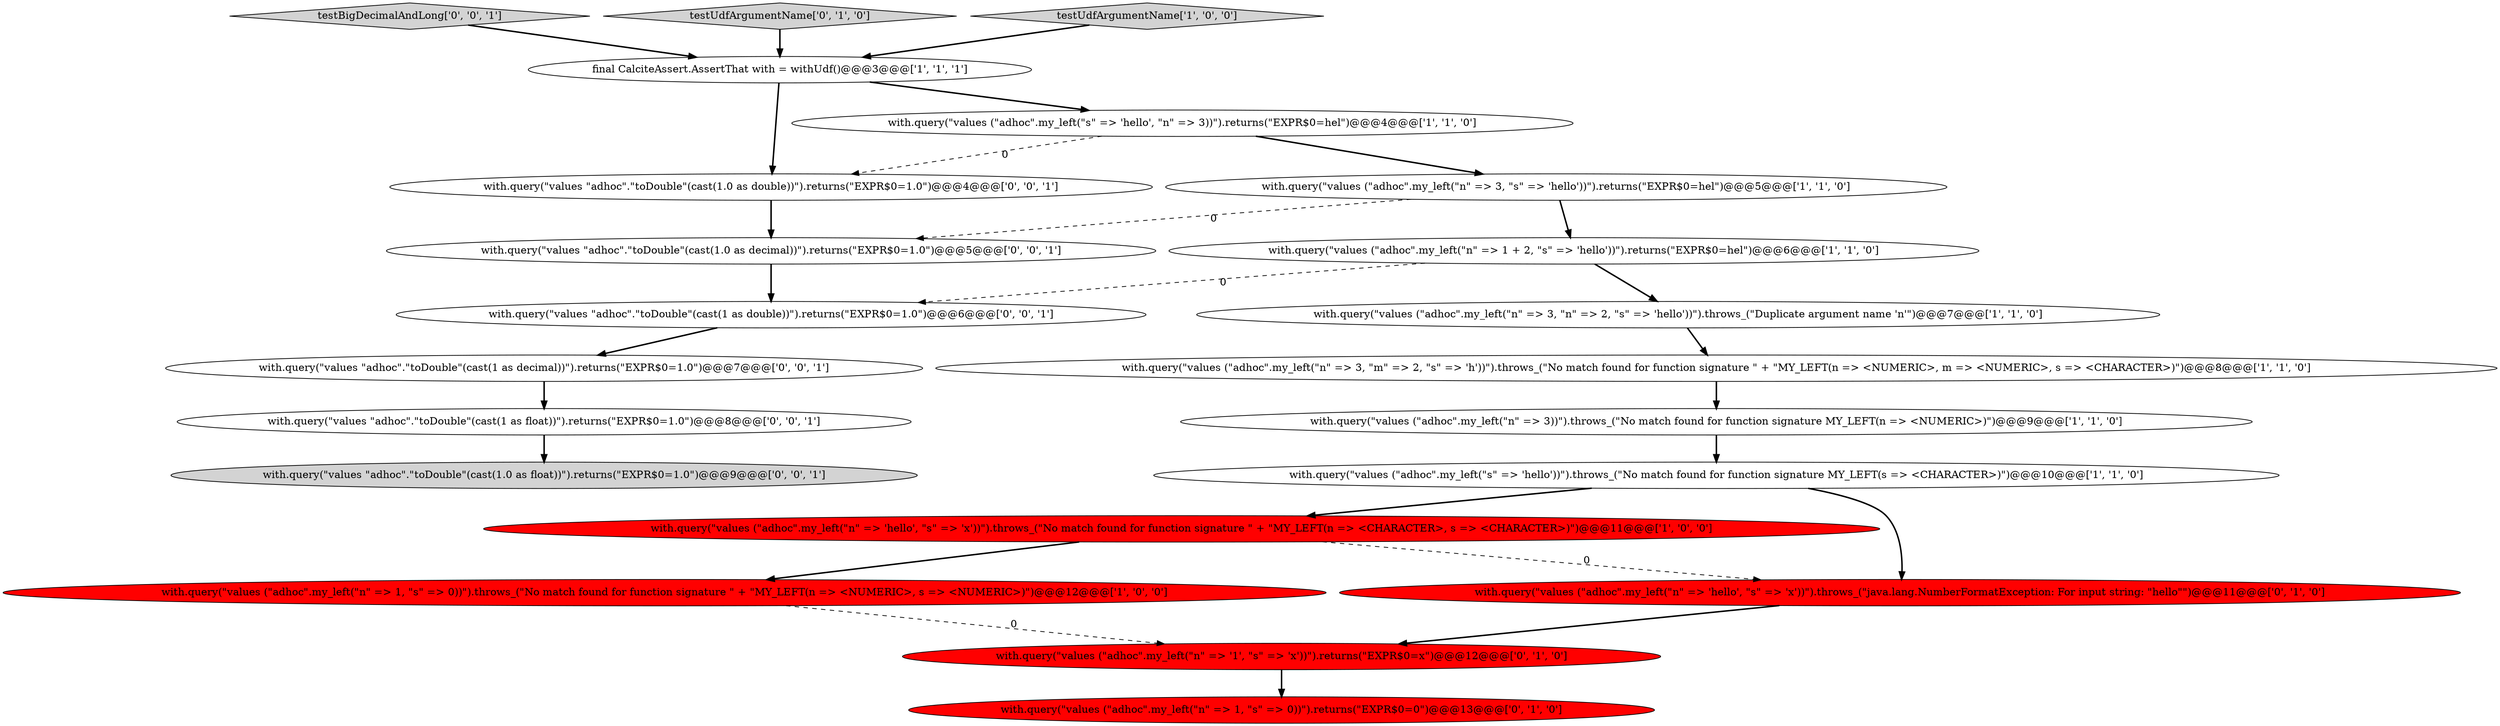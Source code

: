 digraph {
20 [style = filled, label = "with.query(\"values \"adhoc\".\"toDouble\"(cast(1 as double))\").returns(\"EXPR$0=1.0\")@@@6@@@['0', '0', '1']", fillcolor = white, shape = ellipse image = "AAA0AAABBB3BBB"];
18 [style = filled, label = "with.query(\"values \"adhoc\".\"toDouble\"(cast(1.0 as double))\").returns(\"EXPR$0=1.0\")@@@4@@@['0', '0', '1']", fillcolor = white, shape = ellipse image = "AAA0AAABBB3BBB"];
3 [style = filled, label = "with.query(\"values (\"adhoc\".my_left(\"n\" => 3, \"n\" => 2, \"s\" => 'hello'))\").throws_(\"Duplicate argument name 'n'\")@@@7@@@['1', '1', '0']", fillcolor = white, shape = ellipse image = "AAA0AAABBB1BBB"];
17 [style = filled, label = "testBigDecimalAndLong['0', '0', '1']", fillcolor = lightgray, shape = diamond image = "AAA0AAABBB3BBB"];
21 [style = filled, label = "with.query(\"values \"adhoc\".\"toDouble\"(cast(1 as float))\").returns(\"EXPR$0=1.0\")@@@8@@@['0', '0', '1']", fillcolor = white, shape = ellipse image = "AAA0AAABBB3BBB"];
9 [style = filled, label = "final CalciteAssert.AssertThat with = withUdf()@@@3@@@['1', '1', '1']", fillcolor = white, shape = ellipse image = "AAA0AAABBB1BBB"];
12 [style = filled, label = "with.query(\"values (\"adhoc\".my_left(\"n\" => 1, \"s\" => 0))\").returns(\"EXPR$0=0\")@@@13@@@['0', '1', '0']", fillcolor = red, shape = ellipse image = "AAA1AAABBB2BBB"];
10 [style = filled, label = "with.query(\"values (\"adhoc\".my_left(\"s\" => 'hello'))\").throws_(\"No match found for function signature MY_LEFT(s => <CHARACTER>)\")@@@10@@@['1', '1', '0']", fillcolor = white, shape = ellipse image = "AAA0AAABBB1BBB"];
5 [style = filled, label = "with.query(\"values (\"adhoc\".my_left(\"n\" => 3, \"m\" => 2, \"s\" => 'h'))\").throws_(\"No match found for function signature \" + \"MY_LEFT(n => <NUMERIC>, m => <NUMERIC>, s => <CHARACTER>)\")@@@8@@@['1', '1', '0']", fillcolor = white, shape = ellipse image = "AAA0AAABBB1BBB"];
2 [style = filled, label = "with.query(\"values (\"adhoc\".my_left(\"s\" => 'hello', \"n\" => 3))\").returns(\"EXPR$0=hel\")@@@4@@@['1', '1', '0']", fillcolor = white, shape = ellipse image = "AAA0AAABBB1BBB"];
6 [style = filled, label = "with.query(\"values (\"adhoc\".my_left(\"n\" => 1, \"s\" => 0))\").throws_(\"No match found for function signature \" + \"MY_LEFT(n => <NUMERIC>, s => <NUMERIC>)\")@@@12@@@['1', '0', '0']", fillcolor = red, shape = ellipse image = "AAA1AAABBB1BBB"];
11 [style = filled, label = "testUdfArgumentName['0', '1', '0']", fillcolor = lightgray, shape = diamond image = "AAA0AAABBB2BBB"];
19 [style = filled, label = "with.query(\"values \"adhoc\".\"toDouble\"(cast(1 as decimal))\").returns(\"EXPR$0=1.0\")@@@7@@@['0', '0', '1']", fillcolor = white, shape = ellipse image = "AAA0AAABBB3BBB"];
16 [style = filled, label = "with.query(\"values \"adhoc\".\"toDouble\"(cast(1.0 as decimal))\").returns(\"EXPR$0=1.0\")@@@5@@@['0', '0', '1']", fillcolor = white, shape = ellipse image = "AAA0AAABBB3BBB"];
4 [style = filled, label = "with.query(\"values (\"adhoc\".my_left(\"n\" => 'hello', \"s\" => 'x'))\").throws_(\"No match found for function signature \" + \"MY_LEFT(n => <CHARACTER>, s => <CHARACTER>)\")@@@11@@@['1', '0', '0']", fillcolor = red, shape = ellipse image = "AAA1AAABBB1BBB"];
1 [style = filled, label = "with.query(\"values (\"adhoc\".my_left(\"n\" => 3))\").throws_(\"No match found for function signature MY_LEFT(n => <NUMERIC>)\")@@@9@@@['1', '1', '0']", fillcolor = white, shape = ellipse image = "AAA0AAABBB1BBB"];
0 [style = filled, label = "with.query(\"values (\"adhoc\".my_left(\"n\" => 1 + 2, \"s\" => 'hello'))\").returns(\"EXPR$0=hel\")@@@6@@@['1', '1', '0']", fillcolor = white, shape = ellipse image = "AAA0AAABBB1BBB"];
14 [style = filled, label = "with.query(\"values (\"adhoc\".my_left(\"n\" => '1', \"s\" => 'x'))\").returns(\"EXPR$0=x\")@@@12@@@['0', '1', '0']", fillcolor = red, shape = ellipse image = "AAA1AAABBB2BBB"];
15 [style = filled, label = "with.query(\"values \"adhoc\".\"toDouble\"(cast(1.0 as float))\").returns(\"EXPR$0=1.0\")@@@9@@@['0', '0', '1']", fillcolor = lightgray, shape = ellipse image = "AAA0AAABBB3BBB"];
7 [style = filled, label = "testUdfArgumentName['1', '0', '0']", fillcolor = lightgray, shape = diamond image = "AAA0AAABBB1BBB"];
13 [style = filled, label = "with.query(\"values (\"adhoc\".my_left(\"n\" => 'hello', \"s\" => 'x'))\").throws_(\"java.lang.NumberFormatException: For input string: \"hello\"\")@@@11@@@['0', '1', '0']", fillcolor = red, shape = ellipse image = "AAA1AAABBB2BBB"];
8 [style = filled, label = "with.query(\"values (\"adhoc\".my_left(\"n\" => 3, \"s\" => 'hello'))\").returns(\"EXPR$0=hel\")@@@5@@@['1', '1', '0']", fillcolor = white, shape = ellipse image = "AAA0AAABBB1BBB"];
0->3 [style = bold, label=""];
8->16 [style = dashed, label="0"];
9->2 [style = bold, label=""];
4->6 [style = bold, label=""];
21->15 [style = bold, label=""];
17->9 [style = bold, label=""];
6->14 [style = dashed, label="0"];
11->9 [style = bold, label=""];
0->20 [style = dashed, label="0"];
8->0 [style = bold, label=""];
7->9 [style = bold, label=""];
5->1 [style = bold, label=""];
3->5 [style = bold, label=""];
9->18 [style = bold, label=""];
10->13 [style = bold, label=""];
14->12 [style = bold, label=""];
2->18 [style = dashed, label="0"];
10->4 [style = bold, label=""];
19->21 [style = bold, label=""];
4->13 [style = dashed, label="0"];
20->19 [style = bold, label=""];
1->10 [style = bold, label=""];
16->20 [style = bold, label=""];
13->14 [style = bold, label=""];
2->8 [style = bold, label=""];
18->16 [style = bold, label=""];
}
